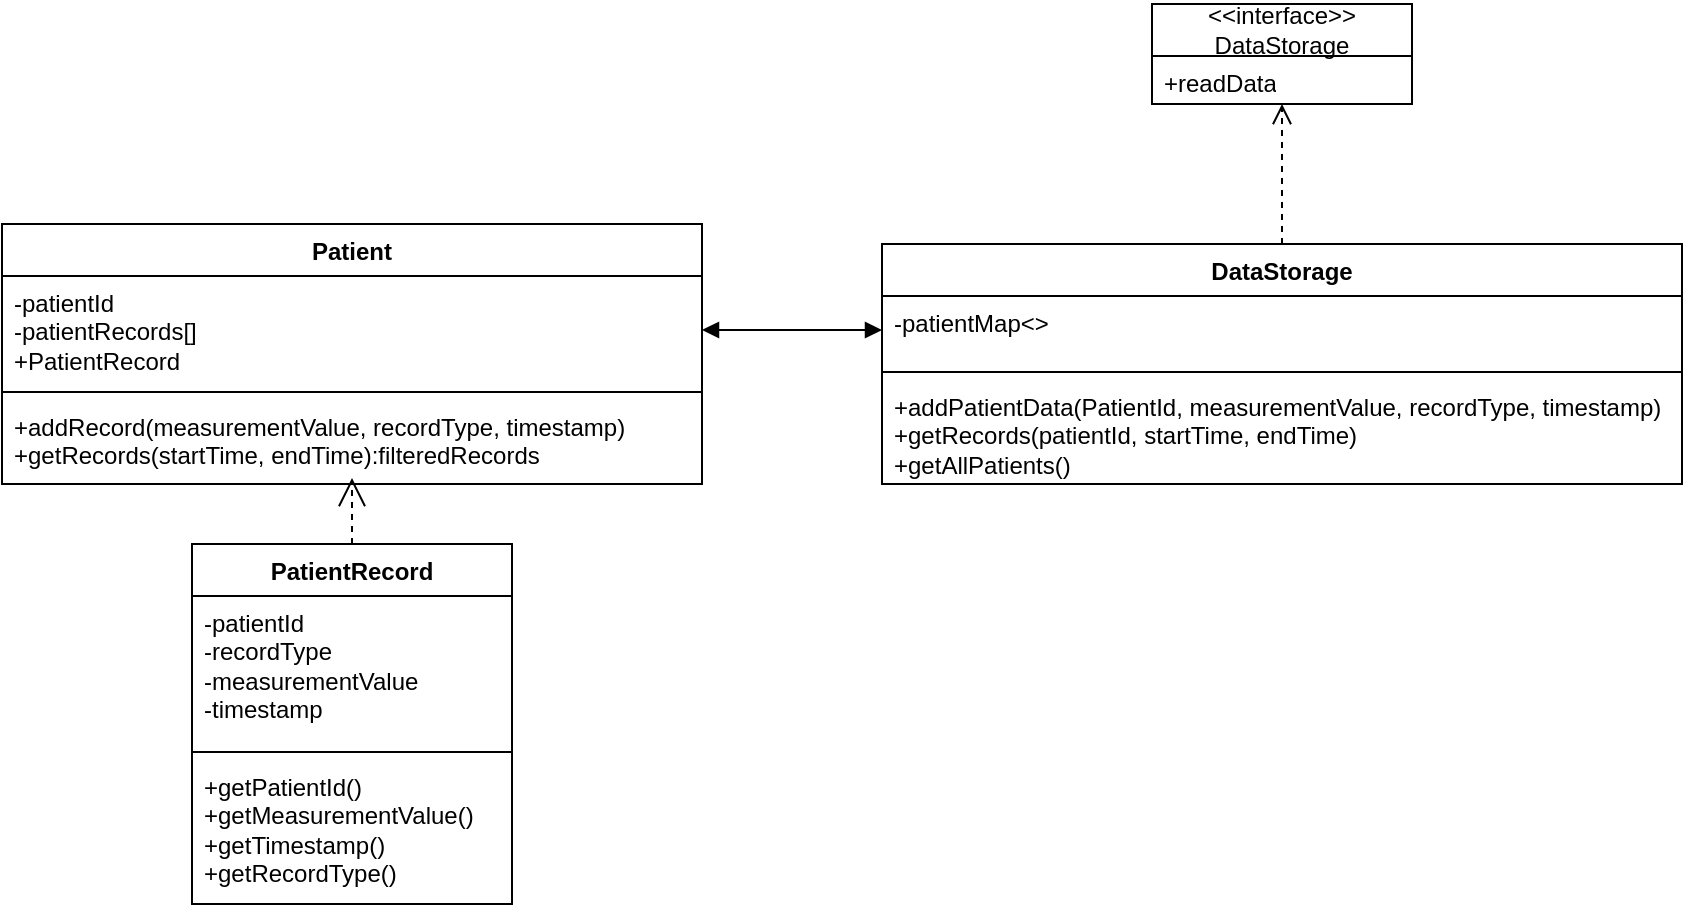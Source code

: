 <mxfile version="26.2.10">
  <diagram id="C5RBs43oDa-KdzZeNtuy" name="Page-1">
    <mxGraphModel dx="1428" dy="751" grid="1" gridSize="10" guides="1" tooltips="1" connect="1" arrows="1" fold="1" page="1" pageScale="1" pageWidth="1200" pageHeight="1600" math="0" shadow="0">
      <root>
        <mxCell id="WIyWlLk6GJQsqaUBKTNV-0" />
        <mxCell id="WIyWlLk6GJQsqaUBKTNV-1" parent="WIyWlLk6GJQsqaUBKTNV-0" />
        <mxCell id="XmLGYf6plYRonkTqsEGV-4" value="DataStorage" style="swimlane;fontStyle=1;align=center;verticalAlign=top;childLayout=stackLayout;horizontal=1;startSize=26;horizontalStack=0;resizeParent=1;resizeParentMax=0;resizeLast=0;collapsible=1;marginBottom=0;whiteSpace=wrap;html=1;" vertex="1" parent="WIyWlLk6GJQsqaUBKTNV-1">
          <mxGeometry x="560" y="200" width="400" height="120" as="geometry" />
        </mxCell>
        <mxCell id="XmLGYf6plYRonkTqsEGV-5" value="-patientMap&amp;lt;&amp;gt;" style="text;strokeColor=none;fillColor=none;align=left;verticalAlign=top;spacingLeft=4;spacingRight=4;overflow=hidden;rotatable=0;points=[[0,0.5],[1,0.5]];portConstraint=eastwest;whiteSpace=wrap;html=1;" vertex="1" parent="XmLGYf6plYRonkTqsEGV-4">
          <mxGeometry y="26" width="400" height="34" as="geometry" />
        </mxCell>
        <mxCell id="XmLGYf6plYRonkTqsEGV-6" value="" style="line;strokeWidth=1;fillColor=none;align=left;verticalAlign=middle;spacingTop=-1;spacingLeft=3;spacingRight=3;rotatable=0;labelPosition=right;points=[];portConstraint=eastwest;strokeColor=inherit;" vertex="1" parent="XmLGYf6plYRonkTqsEGV-4">
          <mxGeometry y="60" width="400" height="8" as="geometry" />
        </mxCell>
        <mxCell id="XmLGYf6plYRonkTqsEGV-7" value="+addPatientData(PatientId, measurementValue, recordType, timestamp)&lt;br&gt;+getRecords(patientId, startTime, endTime)&lt;div&gt;+getAllPatients()&lt;/div&gt;" style="text;strokeColor=none;fillColor=none;align=left;verticalAlign=top;spacingLeft=4;spacingRight=4;overflow=hidden;rotatable=0;points=[[0,0.5],[1,0.5]];portConstraint=eastwest;whiteSpace=wrap;html=1;" vertex="1" parent="XmLGYf6plYRonkTqsEGV-4">
          <mxGeometry y="68" width="400" height="52" as="geometry" />
        </mxCell>
        <mxCell id="XmLGYf6plYRonkTqsEGV-8" value="Patient" style="swimlane;fontStyle=1;align=center;verticalAlign=top;childLayout=stackLayout;horizontal=1;startSize=26;horizontalStack=0;resizeParent=1;resizeParentMax=0;resizeLast=0;collapsible=1;marginBottom=0;whiteSpace=wrap;html=1;" vertex="1" parent="WIyWlLk6GJQsqaUBKTNV-1">
          <mxGeometry x="120" y="190" width="350" height="130" as="geometry" />
        </mxCell>
        <mxCell id="XmLGYf6plYRonkTqsEGV-9" value="-patientId&lt;div&gt;-patientRecords[]&lt;/div&gt;&lt;div&gt;+PatientRecord&lt;/div&gt;" style="text;strokeColor=none;fillColor=none;align=left;verticalAlign=top;spacingLeft=4;spacingRight=4;overflow=hidden;rotatable=0;points=[[0,0.5],[1,0.5]];portConstraint=eastwest;whiteSpace=wrap;html=1;" vertex="1" parent="XmLGYf6plYRonkTqsEGV-8">
          <mxGeometry y="26" width="350" height="54" as="geometry" />
        </mxCell>
        <mxCell id="XmLGYf6plYRonkTqsEGV-10" value="" style="line;strokeWidth=1;fillColor=none;align=left;verticalAlign=middle;spacingTop=-1;spacingLeft=3;spacingRight=3;rotatable=0;labelPosition=right;points=[];portConstraint=eastwest;strokeColor=inherit;" vertex="1" parent="XmLGYf6plYRonkTqsEGV-8">
          <mxGeometry y="80" width="350" height="8" as="geometry" />
        </mxCell>
        <mxCell id="XmLGYf6plYRonkTqsEGV-11" value="+addRecord(measurementValue, recordType, timestamp)&lt;div&gt;+getRecords(startTime, endTime):filteredRecords&lt;/div&gt;" style="text;strokeColor=none;fillColor=none;align=left;verticalAlign=top;spacingLeft=4;spacingRight=4;overflow=hidden;rotatable=0;points=[[0,0.5],[1,0.5]];portConstraint=eastwest;whiteSpace=wrap;html=1;" vertex="1" parent="XmLGYf6plYRonkTqsEGV-8">
          <mxGeometry y="88" width="350" height="42" as="geometry" />
        </mxCell>
        <mxCell id="XmLGYf6plYRonkTqsEGV-12" value="PatientRecord" style="swimlane;fontStyle=1;align=center;verticalAlign=top;childLayout=stackLayout;horizontal=1;startSize=26;horizontalStack=0;resizeParent=1;resizeParentMax=0;resizeLast=0;collapsible=1;marginBottom=0;whiteSpace=wrap;html=1;" vertex="1" parent="WIyWlLk6GJQsqaUBKTNV-1">
          <mxGeometry x="215" y="350" width="160" height="180" as="geometry" />
        </mxCell>
        <mxCell id="XmLGYf6plYRonkTqsEGV-13" value="-patientId&lt;div&gt;-recordType&lt;/div&gt;&lt;div&gt;-measurementValue&lt;/div&gt;&lt;div&gt;-timestamp&lt;/div&gt;" style="text;strokeColor=none;fillColor=none;align=left;verticalAlign=top;spacingLeft=4;spacingRight=4;overflow=hidden;rotatable=0;points=[[0,0.5],[1,0.5]];portConstraint=eastwest;whiteSpace=wrap;html=1;" vertex="1" parent="XmLGYf6plYRonkTqsEGV-12">
          <mxGeometry y="26" width="160" height="74" as="geometry" />
        </mxCell>
        <mxCell id="XmLGYf6plYRonkTqsEGV-14" value="" style="line;strokeWidth=1;fillColor=none;align=left;verticalAlign=middle;spacingTop=-1;spacingLeft=3;spacingRight=3;rotatable=0;labelPosition=right;points=[];portConstraint=eastwest;strokeColor=inherit;" vertex="1" parent="XmLGYf6plYRonkTqsEGV-12">
          <mxGeometry y="100" width="160" height="8" as="geometry" />
        </mxCell>
        <mxCell id="XmLGYf6plYRonkTqsEGV-15" value="+getPatientId()&lt;div&gt;+getMeasurementValue()&lt;/div&gt;&lt;div&gt;+getTimestamp()&lt;/div&gt;&lt;div&gt;+getRecordType()&lt;/div&gt;" style="text;strokeColor=none;fillColor=none;align=left;verticalAlign=top;spacingLeft=4;spacingRight=4;overflow=hidden;rotatable=0;points=[[0,0.5],[1,0.5]];portConstraint=eastwest;whiteSpace=wrap;html=1;" vertex="1" parent="XmLGYf6plYRonkTqsEGV-12">
          <mxGeometry y="108" width="160" height="72" as="geometry" />
        </mxCell>
        <mxCell id="XmLGYf6plYRonkTqsEGV-16" value="&amp;lt;&amp;lt;interface&amp;gt;&amp;gt;&lt;br&gt;DataStorage" style="swimlane;fontStyle=0;childLayout=stackLayout;horizontal=1;startSize=26;fillColor=none;horizontalStack=0;resizeParent=1;resizeParentMax=0;resizeLast=0;collapsible=1;marginBottom=0;whiteSpace=wrap;html=1;" vertex="1" parent="WIyWlLk6GJQsqaUBKTNV-1">
          <mxGeometry x="695" y="80" width="130" height="50" as="geometry" />
        </mxCell>
        <mxCell id="XmLGYf6plYRonkTqsEGV-17" value="+readData" style="text;strokeColor=none;fillColor=none;align=left;verticalAlign=top;spacingLeft=4;spacingRight=4;overflow=hidden;rotatable=0;points=[[0,0.5],[1,0.5]];portConstraint=eastwest;whiteSpace=wrap;html=1;" vertex="1" parent="XmLGYf6plYRonkTqsEGV-16">
          <mxGeometry y="26" width="130" height="24" as="geometry" />
        </mxCell>
        <mxCell id="XmLGYf6plYRonkTqsEGV-20" value="" style="html=1;verticalAlign=bottom;endArrow=open;dashed=1;endSize=8;curved=0;rounded=0;exitX=0.5;exitY=0;exitDx=0;exitDy=0;" edge="1" parent="WIyWlLk6GJQsqaUBKTNV-1" source="XmLGYf6plYRonkTqsEGV-4" target="XmLGYf6plYRonkTqsEGV-17">
          <mxGeometry relative="1" as="geometry">
            <mxPoint x="610" y="390" as="sourcePoint" />
            <mxPoint x="640" y="170" as="targetPoint" />
          </mxGeometry>
        </mxCell>
        <mxCell id="XmLGYf6plYRonkTqsEGV-21" value="" style="endArrow=block;startArrow=block;endFill=1;startFill=1;html=1;rounded=0;exitX=1;exitY=0.5;exitDx=0;exitDy=0;entryX=0;entryY=0.5;entryDx=0;entryDy=0;" edge="1" parent="WIyWlLk6GJQsqaUBKTNV-1" source="XmLGYf6plYRonkTqsEGV-9" target="XmLGYf6plYRonkTqsEGV-5">
          <mxGeometry width="160" relative="1" as="geometry">
            <mxPoint x="490" y="390" as="sourcePoint" />
            <mxPoint x="650" y="390" as="targetPoint" />
          </mxGeometry>
        </mxCell>
        <mxCell id="XmLGYf6plYRonkTqsEGV-22" value="" style="endArrow=open;endSize=12;dashed=1;html=1;rounded=0;exitX=0.5;exitY=0;exitDx=0;exitDy=0;entryX=0.5;entryY=0.929;entryDx=0;entryDy=0;entryPerimeter=0;" edge="1" parent="WIyWlLk6GJQsqaUBKTNV-1" source="XmLGYf6plYRonkTqsEGV-12" target="XmLGYf6plYRonkTqsEGV-11">
          <mxGeometry width="160" relative="1" as="geometry">
            <mxPoint x="440" y="430" as="sourcePoint" />
            <mxPoint x="600" y="430" as="targetPoint" />
          </mxGeometry>
        </mxCell>
      </root>
    </mxGraphModel>
  </diagram>
</mxfile>
